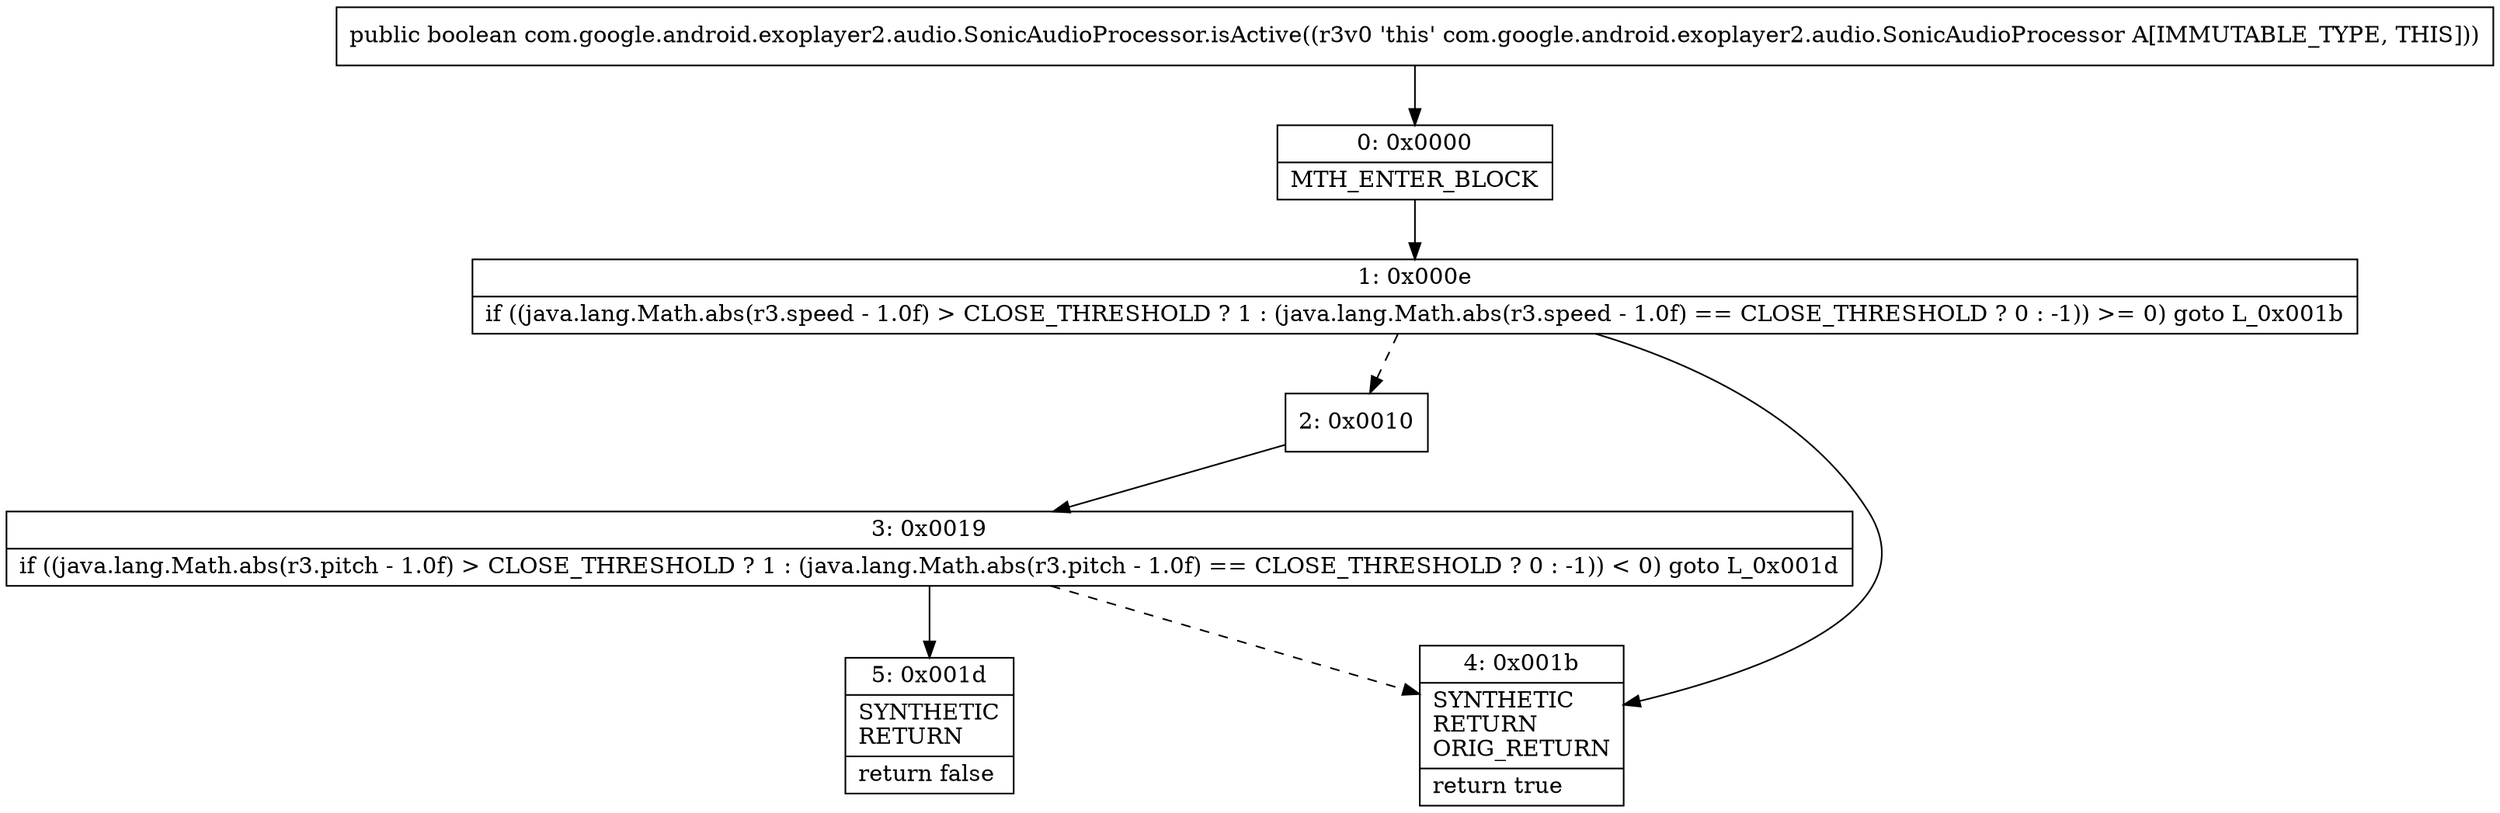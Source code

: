 digraph "CFG forcom.google.android.exoplayer2.audio.SonicAudioProcessor.isActive()Z" {
Node_0 [shape=record,label="{0\:\ 0x0000|MTH_ENTER_BLOCK\l}"];
Node_1 [shape=record,label="{1\:\ 0x000e|if ((java.lang.Math.abs(r3.speed \- 1.0f) \> CLOSE_THRESHOLD ? 1 : (java.lang.Math.abs(r3.speed \- 1.0f) == CLOSE_THRESHOLD ? 0 : \-1)) \>= 0) goto L_0x001b\l}"];
Node_2 [shape=record,label="{2\:\ 0x0010}"];
Node_3 [shape=record,label="{3\:\ 0x0019|if ((java.lang.Math.abs(r3.pitch \- 1.0f) \> CLOSE_THRESHOLD ? 1 : (java.lang.Math.abs(r3.pitch \- 1.0f) == CLOSE_THRESHOLD ? 0 : \-1)) \< 0) goto L_0x001d\l}"];
Node_4 [shape=record,label="{4\:\ 0x001b|SYNTHETIC\lRETURN\lORIG_RETURN\l|return true\l}"];
Node_5 [shape=record,label="{5\:\ 0x001d|SYNTHETIC\lRETURN\l|return false\l}"];
MethodNode[shape=record,label="{public boolean com.google.android.exoplayer2.audio.SonicAudioProcessor.isActive((r3v0 'this' com.google.android.exoplayer2.audio.SonicAudioProcessor A[IMMUTABLE_TYPE, THIS])) }"];
MethodNode -> Node_0;
Node_0 -> Node_1;
Node_1 -> Node_2[style=dashed];
Node_1 -> Node_4;
Node_2 -> Node_3;
Node_3 -> Node_4[style=dashed];
Node_3 -> Node_5;
}


